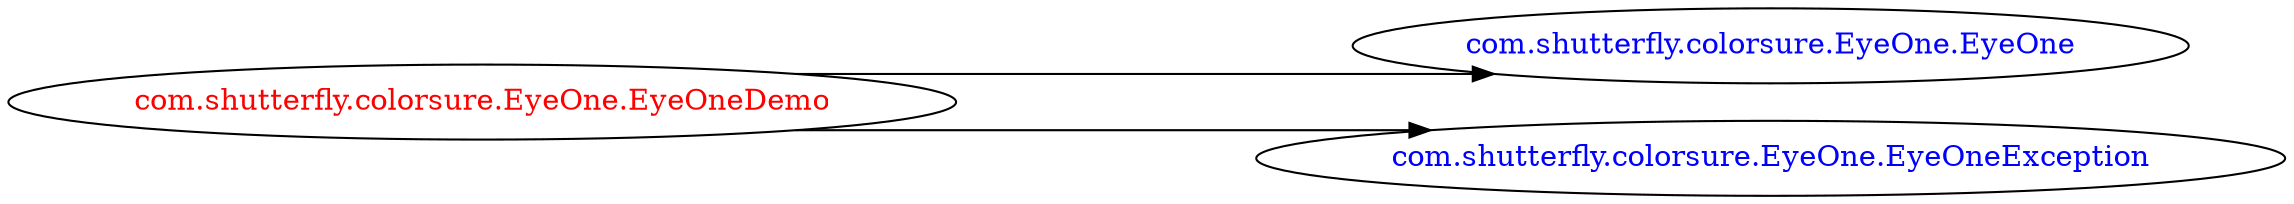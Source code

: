 digraph dependencyGraph {
 concentrate=true;
 ranksep="2.0";
 rankdir="LR"; 
 splines="ortho";
"com.shutterfly.colorsure.EyeOne.EyeOneDemo" [fontcolor="red"];
"com.shutterfly.colorsure.EyeOne.EyeOne" [ fontcolor="blue" ];
"com.shutterfly.colorsure.EyeOne.EyeOneDemo"->"com.shutterfly.colorsure.EyeOne.EyeOne";
"com.shutterfly.colorsure.EyeOne.EyeOneException" [ fontcolor="blue" ];
"com.shutterfly.colorsure.EyeOne.EyeOneDemo"->"com.shutterfly.colorsure.EyeOne.EyeOneException";
}